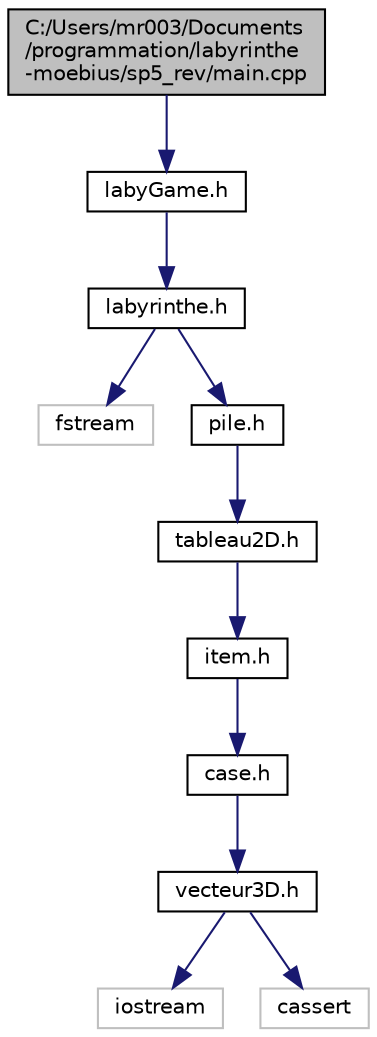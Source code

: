 digraph "C:/Users/mr003/Documents/programmation/labyrinthe-moebius/sp5_rev/main.cpp"
{
 // LATEX_PDF_SIZE
  edge [fontname="Helvetica",fontsize="10",labelfontname="Helvetica",labelfontsize="10"];
  node [fontname="Helvetica",fontsize="10",shape=record];
  Node1 [label="C:/Users/mr003/Documents\l/programmation/labyrinthe\l-moebius/sp5_rev/main.cpp",height=0.2,width=0.4,color="black", fillcolor="grey75", style="filled", fontcolor="black",tooltip="Fonction principale du programme Structures de données et algorithmes."];
  Node1 -> Node2 [color="midnightblue",fontsize="10",style="solid",fontname="Helvetica"];
  Node2 [label="labyGame.h",height=0.2,width=0.4,color="black", fillcolor="white", style="filled",URL="$laby_game_8h.html",tooltip="Composant LabyGame Structures de données et algorithmes."];
  Node2 -> Node3 [color="midnightblue",fontsize="10",style="solid",fontname="Helvetica"];
  Node3 [label="labyrinthe.h",height=0.2,width=0.4,color="black", fillcolor="white", style="filled",URL="$labyrinthe_8h.html",tooltip="Composant labyrinthe Structures de données et algorithmes."];
  Node3 -> Node4 [color="midnightblue",fontsize="10",style="solid",fontname="Helvetica"];
  Node4 [label="fstream",height=0.2,width=0.4,color="grey75", fillcolor="white", style="filled",tooltip=" "];
  Node3 -> Node5 [color="midnightblue",fontsize="10",style="solid",fontname="Helvetica"];
  Node5 [label="pile.h",height=0.2,width=0.4,color="black", fillcolor="white", style="filled",URL="$pile_8h.html",tooltip="Composant Pile Structures de données et algorithmes."];
  Node5 -> Node6 [color="midnightblue",fontsize="10",style="solid",fontname="Helvetica"];
  Node6 [label="tableau2D.h",height=0.2,width=0.4,color="black", fillcolor="white", style="filled",URL="$tableau2_d_8h.html",tooltip="Composant tableau à 2 dimensions Structures de données et algorithmes."];
  Node6 -> Node7 [color="midnightblue",fontsize="10",style="solid",fontname="Helvetica"];
  Node7 [label="item.h",height=0.2,width=0.4,color="black", fillcolor="white", style="filled",URL="$item_8h.html",tooltip="Composant Item Structures de données et algorithmes."];
  Node7 -> Node8 [color="midnightblue",fontsize="10",style="solid",fontname="Helvetica"];
  Node8 [label="case.h",height=0.2,width=0.4,color="black", fillcolor="white", style="filled",URL="$case_8h.html",tooltip="Composant case Structures de données et algorithmes."];
  Node8 -> Node9 [color="midnightblue",fontsize="10",style="solid",fontname="Helvetica"];
  Node9 [label="vecteur3D.h",height=0.2,width=0.4,color="black", fillcolor="white", style="filled",URL="$vecteur3_d_8h.html",tooltip="Composant vecteur 3D Structures de données et algorithmes."];
  Node9 -> Node10 [color="midnightblue",fontsize="10",style="solid",fontname="Helvetica"];
  Node10 [label="iostream",height=0.2,width=0.4,color="grey75", fillcolor="white", style="filled",tooltip=" "];
  Node9 -> Node11 [color="midnightblue",fontsize="10",style="solid",fontname="Helvetica"];
  Node11 [label="cassert",height=0.2,width=0.4,color="grey75", fillcolor="white", style="filled",tooltip=" "];
}
